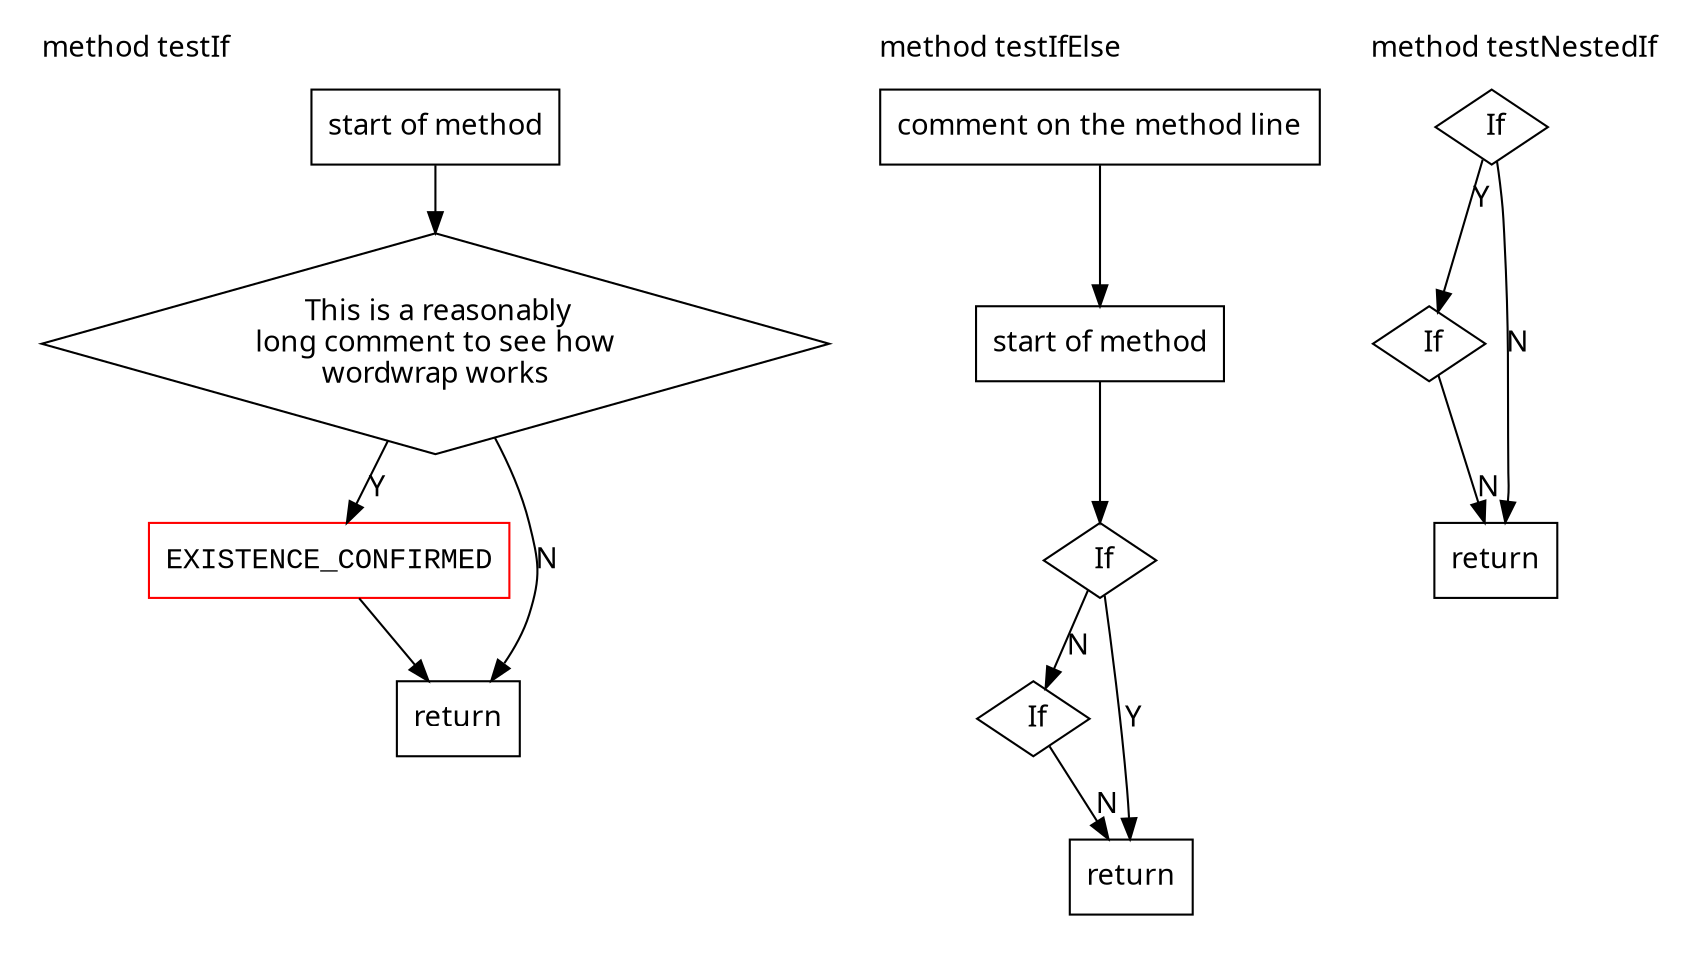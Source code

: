 digraph G {
  node [
    shape = rect;
    fontname = "Handlee";
  ]
  edge [
    fontname = "Handlee";
  ]
  bgcolor = transparent;
  fontname = "Handlee";
  compound = true;
  c_23 [
    class = "comment";
    label = "start of method";
    fillcolor = white;
    style = filled;
  ];
  if_25 [
    class = "if";
    label = " This is a reasonably\nlong comment to see how\nwordwrap works";
    fillcolor = white;
    shape = diamond;
    style = filled;
  ];
   EXISTENCE_CONFIRMED  [
    class = "expressionStatement state";
    label = "EXISTENCE_CONFIRMED";
    fillcolor = white;
    color = red;
    style = filled;
    fontname = "Courier New";
  ];
  s_30 [
    class = "methodDeclaration";
    label = "comment on the method line";
    fillcolor = white;
    style = filled;
  ];
  c_31 [
    class = "comment";
    label = "start of method";
    fillcolor = white;
    style = filled;
  ];
  if_33 [
    class = "if";
    label = " If";
    fillcolor = white;
    shape = diamond;
    style = filled;
  ];
  if_35 [
    class = "if";
    label = " If";
    fillcolor = white;
    shape = diamond;
    style = filled;
  ];
  if_44 [
    class = "if";
    label = " If";
    fillcolor = white;
    shape = diamond;
    style = filled;
  ];
  if_45 [
    class = "if";
    label = " If";
    fillcolor = white;
    shape = diamond;
    style = filled;
  ];
  m_28 [
    class = "method end";
    label = "return";
    fillcolor = white;
    style = filled;
  ];
  m_38 [
    class = "method end";
    label = "return";
    fillcolor = white;
    style = filled;
  ];
  m_49 [
    class = "method end";
    label = "return";
    fillcolor = white;
    style = filled;
  ];
  if_25 -> m_28 [
    label="N";
    shape = diamond;
  ];
  if_35 -> m_38 [
    label="N";
    shape = diamond;
  ];
  if_45 -> m_49 [
    label="N";
    shape = diamond;
  ];
  if_44 -> m_49 [
    label="N";
    shape = diamond;
  ];
  s_30 -> c_31;
  c_23 -> if_25;
  c_31 -> if_33;
  if_25 ->  EXISTENCE_CONFIRMED  [
    label="Y";
    shape = diamond;
  ];
  if_33 -> if_35 [
    label="N";
    shape = diamond;
  ];
  if_44 -> if_45 [
    label="Y";
    shape = diamond;
  ];
   EXISTENCE_CONFIRMED  -> m_28;
  if_33 -> m_38 [
    label="Y";
    shape = diamond;
  ];

  subgraph cluster_m_22 {
    label="method testIf";
    labeljust = "l";
    ranksep = 0.5;
    pencolor = transparent;
    c_23; if_25;  EXISTENCE_CONFIRMED ; m_28;
  }
  subgraph cluster_m_30 {
    label="method testIfElse";
    labeljust = "l";
    ranksep = 0.5;
    pencolor = transparent;
    s_30; c_31; if_33; if_35; m_38;
  }
  subgraph cluster_m_40 {
    label="method testNestedIf";
    labeljust = "l";
    ranksep = 0.5;
    pencolor = transparent;
    if_44; if_45; m_49;
  }
}

